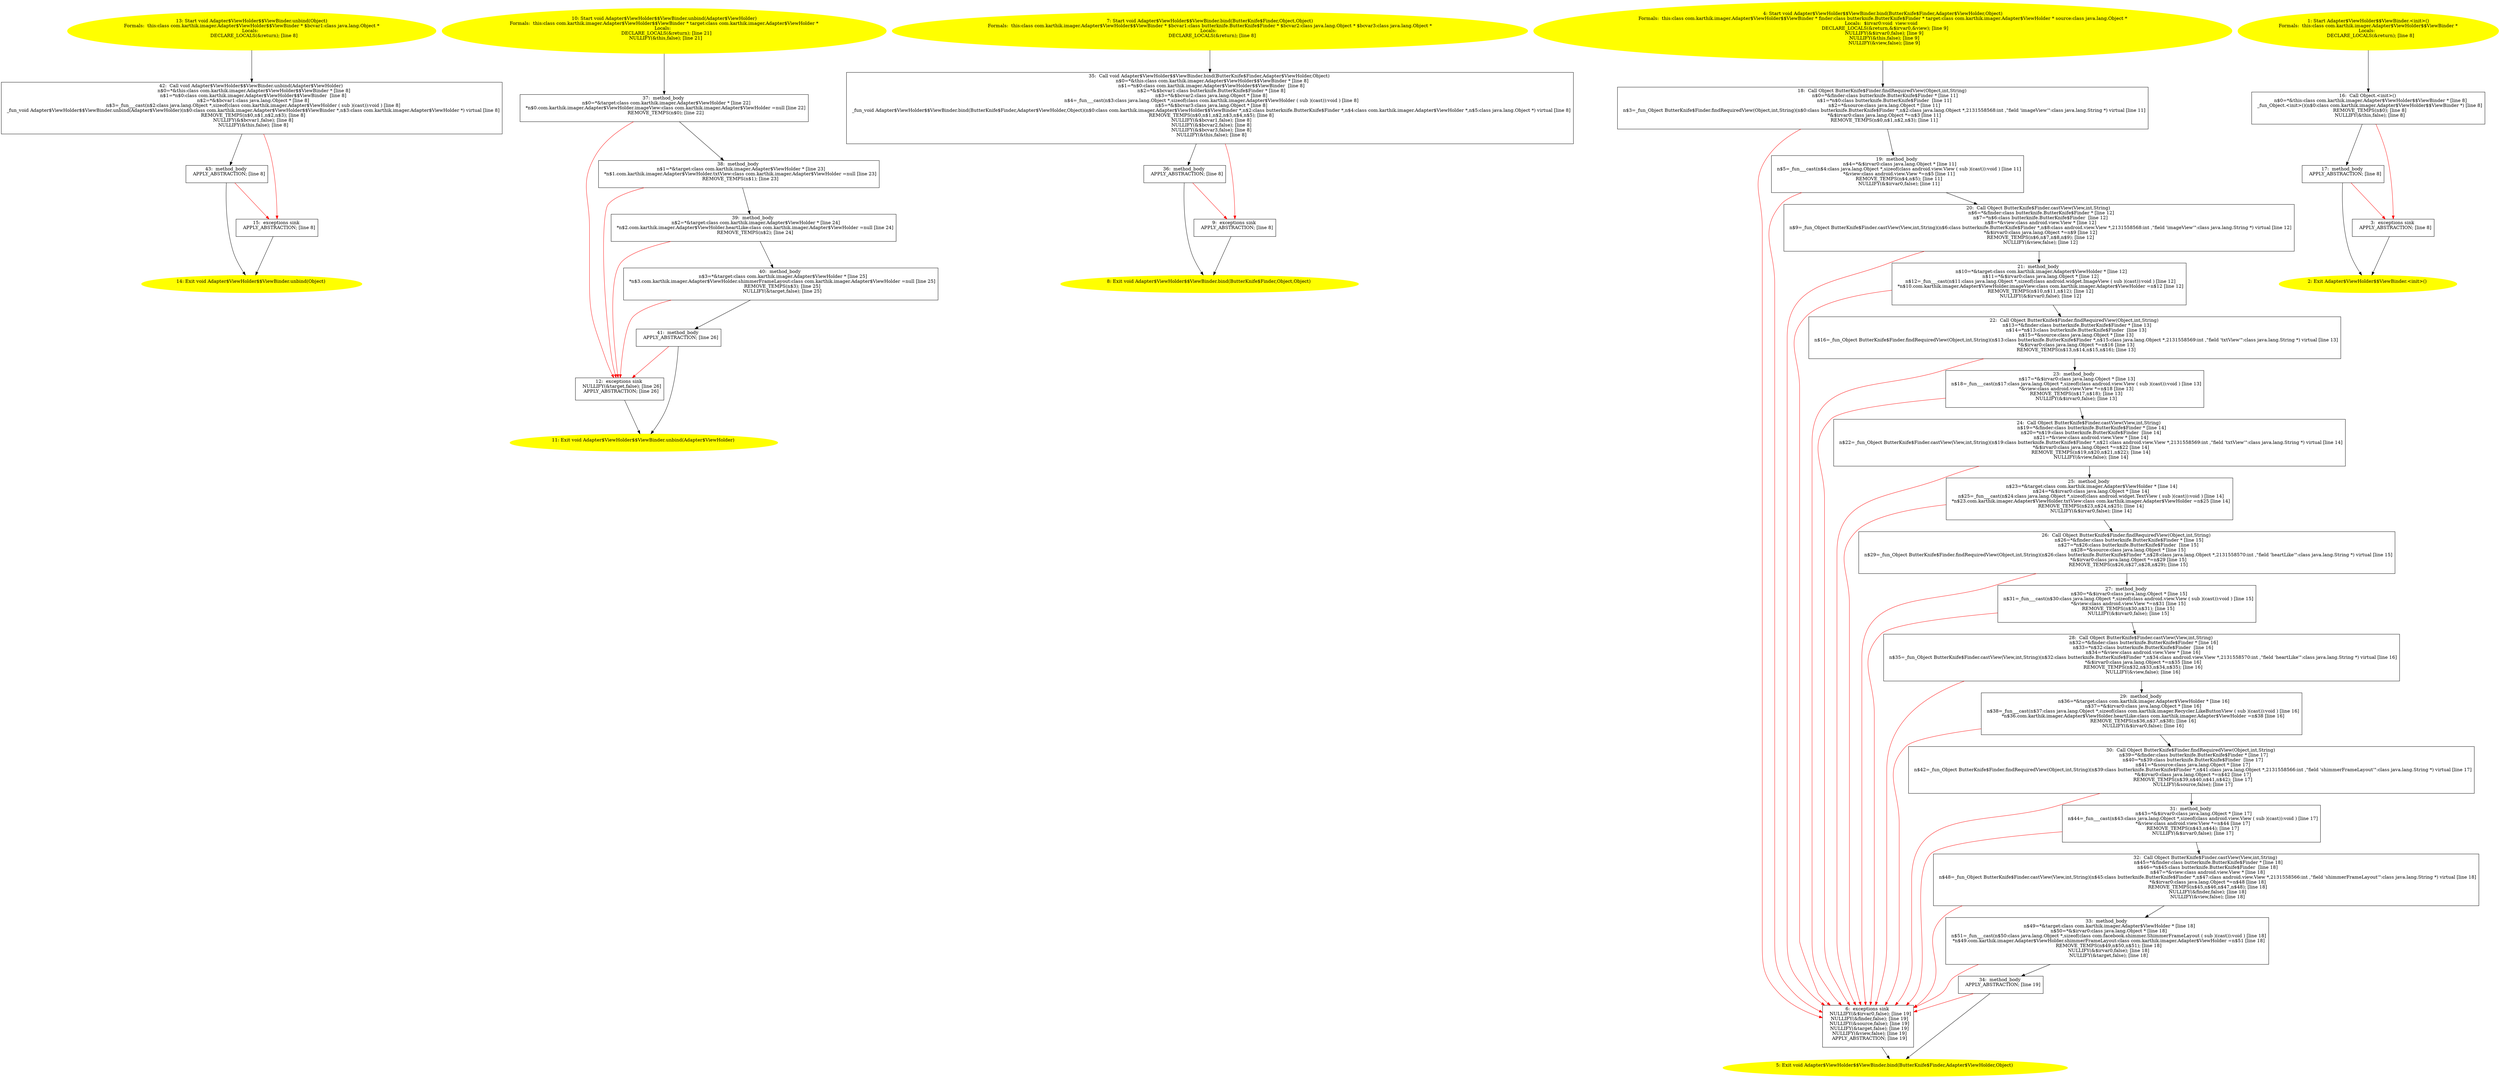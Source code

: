 digraph iCFG {
43 [label="43:  method_body \n   APPLY_ABSTRACTION; [line 8]\n " shape="box"]
	

	 43 -> 14 ;
	 43 -> 15 [color="red" ];
42 [label="42:  Call void Adapter$ViewHolder$$ViewBinder.unbind(Adapter$ViewHolder) \n   n$0=*&this:class com.karthik.imager.Adapter$ViewHolder$$ViewBinder * [line 8]\n  n$1=*n$0:class com.karthik.imager.Adapter$ViewHolder$$ViewBinder  [line 8]\n  n$2=*&$bcvar1:class java.lang.Object * [line 8]\n  n$3=_fun___cast(n$2:class java.lang.Object *,sizeof(class com.karthik.imager.Adapter$ViewHolder ( sub )(cast)):void ) [line 8]\n  _fun_void Adapter$ViewHolder$$ViewBinder.unbind(Adapter$ViewHolder)(n$0:class com.karthik.imager.Adapter$ViewHolder$$ViewBinder *,n$3:class com.karthik.imager.Adapter$ViewHolder *) virtual [line 8]\n  REMOVE_TEMPS(n$0,n$1,n$2,n$3); [line 8]\n  NULLIFY(&$bcvar1,false); [line 8]\n  NULLIFY(&this,false); [line 8]\n " shape="box"]
	

	 42 -> 43 ;
	 42 -> 15 [color="red" ];
41 [label="41:  method_body \n   APPLY_ABSTRACTION; [line 26]\n " shape="box"]
	

	 41 -> 11 ;
	 41 -> 12 [color="red" ];
40 [label="40:  method_body \n   n$3=*&target:class com.karthik.imager.Adapter$ViewHolder * [line 25]\n  *n$3.com.karthik.imager.Adapter$ViewHolder.shimmerFrameLayout:class com.karthik.imager.Adapter$ViewHolder =null [line 25]\n  REMOVE_TEMPS(n$3); [line 25]\n  NULLIFY(&target,false); [line 25]\n " shape="box"]
	

	 40 -> 41 ;
	 40 -> 12 [color="red" ];
39 [label="39:  method_body \n   n$2=*&target:class com.karthik.imager.Adapter$ViewHolder * [line 24]\n  *n$2.com.karthik.imager.Adapter$ViewHolder.heartLike:class com.karthik.imager.Adapter$ViewHolder =null [line 24]\n  REMOVE_TEMPS(n$2); [line 24]\n " shape="box"]
	

	 39 -> 40 ;
	 39 -> 12 [color="red" ];
38 [label="38:  method_body \n   n$1=*&target:class com.karthik.imager.Adapter$ViewHolder * [line 23]\n  *n$1.com.karthik.imager.Adapter$ViewHolder.txtView:class com.karthik.imager.Adapter$ViewHolder =null [line 23]\n  REMOVE_TEMPS(n$1); [line 23]\n " shape="box"]
	

	 38 -> 39 ;
	 38 -> 12 [color="red" ];
37 [label="37:  method_body \n   n$0=*&target:class com.karthik.imager.Adapter$ViewHolder * [line 22]\n  *n$0.com.karthik.imager.Adapter$ViewHolder.imageView:class com.karthik.imager.Adapter$ViewHolder =null [line 22]\n  REMOVE_TEMPS(n$0); [line 22]\n " shape="box"]
	

	 37 -> 38 ;
	 37 -> 12 [color="red" ];
36 [label="36:  method_body \n   APPLY_ABSTRACTION; [line 8]\n " shape="box"]
	

	 36 -> 8 ;
	 36 -> 9 [color="red" ];
35 [label="35:  Call void Adapter$ViewHolder$$ViewBinder.bind(ButterKnife$Finder,Adapter$ViewHolder,Object) \n   n$0=*&this:class com.karthik.imager.Adapter$ViewHolder$$ViewBinder * [line 8]\n  n$1=*n$0:class com.karthik.imager.Adapter$ViewHolder$$ViewBinder  [line 8]\n  n$2=*&$bcvar1:class butterknife.ButterKnife$Finder * [line 8]\n  n$3=*&$bcvar2:class java.lang.Object * [line 8]\n  n$4=_fun___cast(n$3:class java.lang.Object *,sizeof(class com.karthik.imager.Adapter$ViewHolder ( sub )(cast)):void ) [line 8]\n  n$5=*&$bcvar3:class java.lang.Object * [line 8]\n  _fun_void Adapter$ViewHolder$$ViewBinder.bind(ButterKnife$Finder,Adapter$ViewHolder,Object)(n$0:class com.karthik.imager.Adapter$ViewHolder$$ViewBinder *,n$2:class butterknife.ButterKnife$Finder *,n$4:class com.karthik.imager.Adapter$ViewHolder *,n$5:class java.lang.Object *) virtual [line 8]\n  REMOVE_TEMPS(n$0,n$1,n$2,n$3,n$4,n$5); [line 8]\n  NULLIFY(&$bcvar1,false); [line 8]\n  NULLIFY(&$bcvar2,false); [line 8]\n  NULLIFY(&$bcvar3,false); [line 8]\n  NULLIFY(&this,false); [line 8]\n " shape="box"]
	

	 35 -> 36 ;
	 35 -> 9 [color="red" ];
34 [label="34:  method_body \n   APPLY_ABSTRACTION; [line 19]\n " shape="box"]
	

	 34 -> 5 ;
	 34 -> 6 [color="red" ];
33 [label="33:  method_body \n   n$49=*&target:class com.karthik.imager.Adapter$ViewHolder * [line 18]\n  n$50=*&$irvar0:class java.lang.Object * [line 18]\n  n$51=_fun___cast(n$50:class java.lang.Object *,sizeof(class com.facebook.shimmer.ShimmerFrameLayout ( sub )(cast)):void ) [line 18]\n  *n$49.com.karthik.imager.Adapter$ViewHolder.shimmerFrameLayout:class com.karthik.imager.Adapter$ViewHolder =n$51 [line 18]\n  REMOVE_TEMPS(n$49,n$50,n$51); [line 18]\n  NULLIFY(&$irvar0,false); [line 18]\n  NULLIFY(&target,false); [line 18]\n " shape="box"]
	

	 33 -> 34 ;
	 33 -> 6 [color="red" ];
32 [label="32:  Call Object ButterKnife$Finder.castView(View,int,String) \n   n$45=*&finder:class butterknife.ButterKnife$Finder * [line 18]\n  n$46=*n$45:class butterknife.ButterKnife$Finder  [line 18]\n  n$47=*&view:class android.view.View * [line 18]\n  n$48=_fun_Object ButterKnife$Finder.castView(View,int,String)(n$45:class butterknife.ButterKnife$Finder *,n$47:class android.view.View *,2131558566:int ,\"field 'shimmerFrameLayout'\":class java.lang.String *) virtual [line 18]\n  *&$irvar0:class java.lang.Object *=n$48 [line 18]\n  REMOVE_TEMPS(n$45,n$46,n$47,n$48); [line 18]\n  NULLIFY(&finder,false); [line 18]\n  NULLIFY(&view,false); [line 18]\n " shape="box"]
	

	 32 -> 33 ;
	 32 -> 6 [color="red" ];
31 [label="31:  method_body \n   n$43=*&$irvar0:class java.lang.Object * [line 17]\n  n$44=_fun___cast(n$43:class java.lang.Object *,sizeof(class android.view.View ( sub )(cast)):void ) [line 17]\n  *&view:class android.view.View *=n$44 [line 17]\n  REMOVE_TEMPS(n$43,n$44); [line 17]\n  NULLIFY(&$irvar0,false); [line 17]\n " shape="box"]
	

	 31 -> 32 ;
	 31 -> 6 [color="red" ];
30 [label="30:  Call Object ButterKnife$Finder.findRequiredView(Object,int,String) \n   n$39=*&finder:class butterknife.ButterKnife$Finder * [line 17]\n  n$40=*n$39:class butterknife.ButterKnife$Finder  [line 17]\n  n$41=*&source:class java.lang.Object * [line 17]\n  n$42=_fun_Object ButterKnife$Finder.findRequiredView(Object,int,String)(n$39:class butterknife.ButterKnife$Finder *,n$41:class java.lang.Object *,2131558566:int ,\"field 'shimmerFrameLayout'\":class java.lang.String *) virtual [line 17]\n  *&$irvar0:class java.lang.Object *=n$42 [line 17]\n  REMOVE_TEMPS(n$39,n$40,n$41,n$42); [line 17]\n  NULLIFY(&source,false); [line 17]\n " shape="box"]
	

	 30 -> 31 ;
	 30 -> 6 [color="red" ];
29 [label="29:  method_body \n   n$36=*&target:class com.karthik.imager.Adapter$ViewHolder * [line 16]\n  n$37=*&$irvar0:class java.lang.Object * [line 16]\n  n$38=_fun___cast(n$37:class java.lang.Object *,sizeof(class com.karthik.imager.Recycler.LikeButtonView ( sub )(cast)):void ) [line 16]\n  *n$36.com.karthik.imager.Adapter$ViewHolder.heartLike:class com.karthik.imager.Adapter$ViewHolder =n$38 [line 16]\n  REMOVE_TEMPS(n$36,n$37,n$38); [line 16]\n  NULLIFY(&$irvar0,false); [line 16]\n " shape="box"]
	

	 29 -> 30 ;
	 29 -> 6 [color="red" ];
28 [label="28:  Call Object ButterKnife$Finder.castView(View,int,String) \n   n$32=*&finder:class butterknife.ButterKnife$Finder * [line 16]\n  n$33=*n$32:class butterknife.ButterKnife$Finder  [line 16]\n  n$34=*&view:class android.view.View * [line 16]\n  n$35=_fun_Object ButterKnife$Finder.castView(View,int,String)(n$32:class butterknife.ButterKnife$Finder *,n$34:class android.view.View *,2131558570:int ,\"field 'heartLike'\":class java.lang.String *) virtual [line 16]\n  *&$irvar0:class java.lang.Object *=n$35 [line 16]\n  REMOVE_TEMPS(n$32,n$33,n$34,n$35); [line 16]\n  NULLIFY(&view,false); [line 16]\n " shape="box"]
	

	 28 -> 29 ;
	 28 -> 6 [color="red" ];
27 [label="27:  method_body \n   n$30=*&$irvar0:class java.lang.Object * [line 15]\n  n$31=_fun___cast(n$30:class java.lang.Object *,sizeof(class android.view.View ( sub )(cast)):void ) [line 15]\n  *&view:class android.view.View *=n$31 [line 15]\n  REMOVE_TEMPS(n$30,n$31); [line 15]\n  NULLIFY(&$irvar0,false); [line 15]\n " shape="box"]
	

	 27 -> 28 ;
	 27 -> 6 [color="red" ];
26 [label="26:  Call Object ButterKnife$Finder.findRequiredView(Object,int,String) \n   n$26=*&finder:class butterknife.ButterKnife$Finder * [line 15]\n  n$27=*n$26:class butterknife.ButterKnife$Finder  [line 15]\n  n$28=*&source:class java.lang.Object * [line 15]\n  n$29=_fun_Object ButterKnife$Finder.findRequiredView(Object,int,String)(n$26:class butterknife.ButterKnife$Finder *,n$28:class java.lang.Object *,2131558570:int ,\"field 'heartLike'\":class java.lang.String *) virtual [line 15]\n  *&$irvar0:class java.lang.Object *=n$29 [line 15]\n  REMOVE_TEMPS(n$26,n$27,n$28,n$29); [line 15]\n " shape="box"]
	

	 26 -> 27 ;
	 26 -> 6 [color="red" ];
25 [label="25:  method_body \n   n$23=*&target:class com.karthik.imager.Adapter$ViewHolder * [line 14]\n  n$24=*&$irvar0:class java.lang.Object * [line 14]\n  n$25=_fun___cast(n$24:class java.lang.Object *,sizeof(class android.widget.TextView ( sub )(cast)):void ) [line 14]\n  *n$23.com.karthik.imager.Adapter$ViewHolder.txtView:class com.karthik.imager.Adapter$ViewHolder =n$25 [line 14]\n  REMOVE_TEMPS(n$23,n$24,n$25); [line 14]\n  NULLIFY(&$irvar0,false); [line 14]\n " shape="box"]
	

	 25 -> 26 ;
	 25 -> 6 [color="red" ];
24 [label="24:  Call Object ButterKnife$Finder.castView(View,int,String) \n   n$19=*&finder:class butterknife.ButterKnife$Finder * [line 14]\n  n$20=*n$19:class butterknife.ButterKnife$Finder  [line 14]\n  n$21=*&view:class android.view.View * [line 14]\n  n$22=_fun_Object ButterKnife$Finder.castView(View,int,String)(n$19:class butterknife.ButterKnife$Finder *,n$21:class android.view.View *,2131558569:int ,\"field 'txtView'\":class java.lang.String *) virtual [line 14]\n  *&$irvar0:class java.lang.Object *=n$22 [line 14]\n  REMOVE_TEMPS(n$19,n$20,n$21,n$22); [line 14]\n  NULLIFY(&view,false); [line 14]\n " shape="box"]
	

	 24 -> 25 ;
	 24 -> 6 [color="red" ];
23 [label="23:  method_body \n   n$17=*&$irvar0:class java.lang.Object * [line 13]\n  n$18=_fun___cast(n$17:class java.lang.Object *,sizeof(class android.view.View ( sub )(cast)):void ) [line 13]\n  *&view:class android.view.View *=n$18 [line 13]\n  REMOVE_TEMPS(n$17,n$18); [line 13]\n  NULLIFY(&$irvar0,false); [line 13]\n " shape="box"]
	

	 23 -> 24 ;
	 23 -> 6 [color="red" ];
22 [label="22:  Call Object ButterKnife$Finder.findRequiredView(Object,int,String) \n   n$13=*&finder:class butterknife.ButterKnife$Finder * [line 13]\n  n$14=*n$13:class butterknife.ButterKnife$Finder  [line 13]\n  n$15=*&source:class java.lang.Object * [line 13]\n  n$16=_fun_Object ButterKnife$Finder.findRequiredView(Object,int,String)(n$13:class butterknife.ButterKnife$Finder *,n$15:class java.lang.Object *,2131558569:int ,\"field 'txtView'\":class java.lang.String *) virtual [line 13]\n  *&$irvar0:class java.lang.Object *=n$16 [line 13]\n  REMOVE_TEMPS(n$13,n$14,n$15,n$16); [line 13]\n " shape="box"]
	

	 22 -> 23 ;
	 22 -> 6 [color="red" ];
21 [label="21:  method_body \n   n$10=*&target:class com.karthik.imager.Adapter$ViewHolder * [line 12]\n  n$11=*&$irvar0:class java.lang.Object * [line 12]\n  n$12=_fun___cast(n$11:class java.lang.Object *,sizeof(class android.widget.ImageView ( sub )(cast)):void ) [line 12]\n  *n$10.com.karthik.imager.Adapter$ViewHolder.imageView:class com.karthik.imager.Adapter$ViewHolder =n$12 [line 12]\n  REMOVE_TEMPS(n$10,n$11,n$12); [line 12]\n  NULLIFY(&$irvar0,false); [line 12]\n " shape="box"]
	

	 21 -> 22 ;
	 21 -> 6 [color="red" ];
20 [label="20:  Call Object ButterKnife$Finder.castView(View,int,String) \n   n$6=*&finder:class butterknife.ButterKnife$Finder * [line 12]\n  n$7=*n$6:class butterknife.ButterKnife$Finder  [line 12]\n  n$8=*&view:class android.view.View * [line 12]\n  n$9=_fun_Object ButterKnife$Finder.castView(View,int,String)(n$6:class butterknife.ButterKnife$Finder *,n$8:class android.view.View *,2131558568:int ,\"field 'imageView'\":class java.lang.String *) virtual [line 12]\n  *&$irvar0:class java.lang.Object *=n$9 [line 12]\n  REMOVE_TEMPS(n$6,n$7,n$8,n$9); [line 12]\n  NULLIFY(&view,false); [line 12]\n " shape="box"]
	

	 20 -> 21 ;
	 20 -> 6 [color="red" ];
19 [label="19:  method_body \n   n$4=*&$irvar0:class java.lang.Object * [line 11]\n  n$5=_fun___cast(n$4:class java.lang.Object *,sizeof(class android.view.View ( sub )(cast)):void ) [line 11]\n  *&view:class android.view.View *=n$5 [line 11]\n  REMOVE_TEMPS(n$4,n$5); [line 11]\n  NULLIFY(&$irvar0,false); [line 11]\n " shape="box"]
	

	 19 -> 20 ;
	 19 -> 6 [color="red" ];
18 [label="18:  Call Object ButterKnife$Finder.findRequiredView(Object,int,String) \n   n$0=*&finder:class butterknife.ButterKnife$Finder * [line 11]\n  n$1=*n$0:class butterknife.ButterKnife$Finder  [line 11]\n  n$2=*&source:class java.lang.Object * [line 11]\n  n$3=_fun_Object ButterKnife$Finder.findRequiredView(Object,int,String)(n$0:class butterknife.ButterKnife$Finder *,n$2:class java.lang.Object *,2131558568:int ,\"field 'imageView'\":class java.lang.String *) virtual [line 11]\n  *&$irvar0:class java.lang.Object *=n$3 [line 11]\n  REMOVE_TEMPS(n$0,n$1,n$2,n$3); [line 11]\n " shape="box"]
	

	 18 -> 19 ;
	 18 -> 6 [color="red" ];
17 [label="17:  method_body \n   APPLY_ABSTRACTION; [line 8]\n " shape="box"]
	

	 17 -> 2 ;
	 17 -> 3 [color="red" ];
16 [label="16:  Call Object.<init>() \n   n$0=*&this:class com.karthik.imager.Adapter$ViewHolder$$ViewBinder * [line 8]\n  _fun_Object.<init>()(n$0:class com.karthik.imager.Adapter$ViewHolder$$ViewBinder *) [line 8]\n  REMOVE_TEMPS(n$0); [line 8]\n  NULLIFY(&this,false); [line 8]\n " shape="box"]
	

	 16 -> 17 ;
	 16 -> 3 [color="red" ];
15 [label="15:  exceptions sink \n   APPLY_ABSTRACTION; [line 8]\n " shape="box"]
	

	 15 -> 14 ;
14 [label="14: Exit void Adapter$ViewHolder$$ViewBinder.unbind(Object) \n  " color=yellow style=filled]
	

13 [label="13: Start void Adapter$ViewHolder$$ViewBinder.unbind(Object)\nFormals:  this:class com.karthik.imager.Adapter$ViewHolder$$ViewBinder * $bcvar1:class java.lang.Object *\nLocals:  \n   DECLARE_LOCALS(&return); [line 8]\n " color=yellow style=filled]
	

	 13 -> 42 ;
12 [label="12:  exceptions sink \n   NULLIFY(&target,false); [line 26]\n  APPLY_ABSTRACTION; [line 26]\n " shape="box"]
	

	 12 -> 11 ;
11 [label="11: Exit void Adapter$ViewHolder$$ViewBinder.unbind(Adapter$ViewHolder) \n  " color=yellow style=filled]
	

10 [label="10: Start void Adapter$ViewHolder$$ViewBinder.unbind(Adapter$ViewHolder)\nFormals:  this:class com.karthik.imager.Adapter$ViewHolder$$ViewBinder * target:class com.karthik.imager.Adapter$ViewHolder *\nLocals:  \n   DECLARE_LOCALS(&return); [line 21]\n  NULLIFY(&this,false); [line 21]\n " color=yellow style=filled]
	

	 10 -> 37 ;
9 [label="9:  exceptions sink \n   APPLY_ABSTRACTION; [line 8]\n " shape="box"]
	

	 9 -> 8 ;
8 [label="8: Exit void Adapter$ViewHolder$$ViewBinder.bind(ButterKnife$Finder,Object,Object) \n  " color=yellow style=filled]
	

7 [label="7: Start void Adapter$ViewHolder$$ViewBinder.bind(ButterKnife$Finder,Object,Object)\nFormals:  this:class com.karthik.imager.Adapter$ViewHolder$$ViewBinder * $bcvar1:class butterknife.ButterKnife$Finder * $bcvar2:class java.lang.Object * $bcvar3:class java.lang.Object *\nLocals:  \n   DECLARE_LOCALS(&return); [line 8]\n " color=yellow style=filled]
	

	 7 -> 35 ;
6 [label="6:  exceptions sink \n   NULLIFY(&$irvar0,false); [line 19]\n  NULLIFY(&finder,false); [line 19]\n  NULLIFY(&source,false); [line 19]\n  NULLIFY(&target,false); [line 19]\n  NULLIFY(&view,false); [line 19]\n  APPLY_ABSTRACTION; [line 19]\n " shape="box"]
	

	 6 -> 5 ;
5 [label="5: Exit void Adapter$ViewHolder$$ViewBinder.bind(ButterKnife$Finder,Adapter$ViewHolder,Object) \n  " color=yellow style=filled]
	

4 [label="4: Start void Adapter$ViewHolder$$ViewBinder.bind(ButterKnife$Finder,Adapter$ViewHolder,Object)\nFormals:  this:class com.karthik.imager.Adapter$ViewHolder$$ViewBinder * finder:class butterknife.ButterKnife$Finder * target:class com.karthik.imager.Adapter$ViewHolder * source:class java.lang.Object *\nLocals:  $irvar0:void  view:void  \n   DECLARE_LOCALS(&return,&$irvar0,&view); [line 9]\n  NULLIFY(&$irvar0,false); [line 9]\n  NULLIFY(&this,false); [line 9]\n  NULLIFY(&view,false); [line 9]\n " color=yellow style=filled]
	

	 4 -> 18 ;
3 [label="3:  exceptions sink \n   APPLY_ABSTRACTION; [line 8]\n " shape="box"]
	

	 3 -> 2 ;
2 [label="2: Exit Adapter$ViewHolder$$ViewBinder.<init>() \n  " color=yellow style=filled]
	

1 [label="1: Start Adapter$ViewHolder$$ViewBinder.<init>()\nFormals:  this:class com.karthik.imager.Adapter$ViewHolder$$ViewBinder *\nLocals:  \n   DECLARE_LOCALS(&return); [line 8]\n " color=yellow style=filled]
	

	 1 -> 16 ;
}
